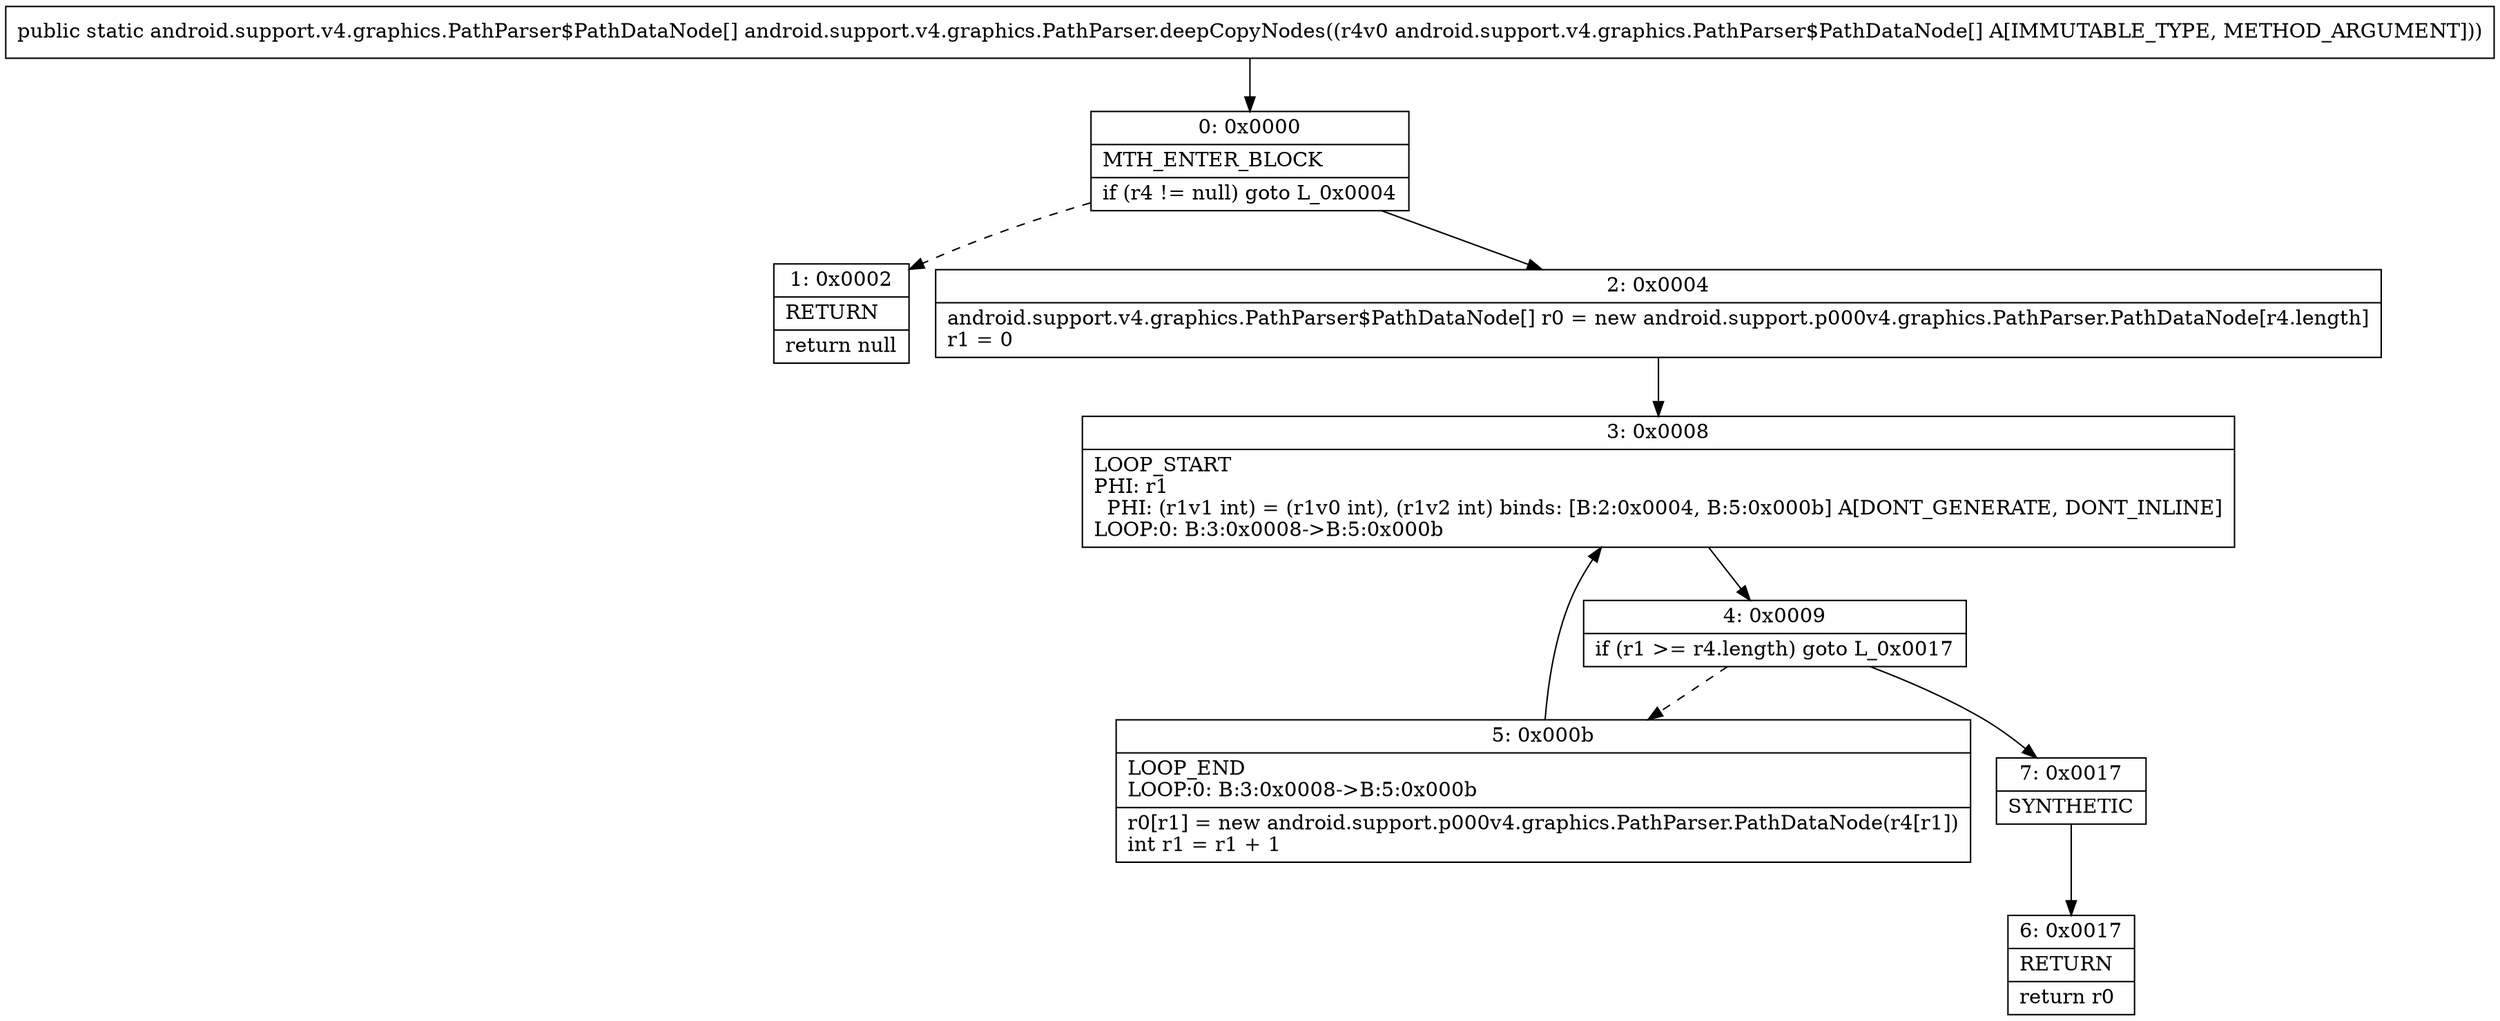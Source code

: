 digraph "CFG forandroid.support.v4.graphics.PathParser.deepCopyNodes([Landroid\/support\/v4\/graphics\/PathParser$PathDataNode;)[Landroid\/support\/v4\/graphics\/PathParser$PathDataNode;" {
Node_0 [shape=record,label="{0\:\ 0x0000|MTH_ENTER_BLOCK\l|if (r4 != null) goto L_0x0004\l}"];
Node_1 [shape=record,label="{1\:\ 0x0002|RETURN\l|return null\l}"];
Node_2 [shape=record,label="{2\:\ 0x0004|android.support.v4.graphics.PathParser$PathDataNode[] r0 = new android.support.p000v4.graphics.PathParser.PathDataNode[r4.length]\lr1 = 0\l}"];
Node_3 [shape=record,label="{3\:\ 0x0008|LOOP_START\lPHI: r1 \l  PHI: (r1v1 int) = (r1v0 int), (r1v2 int) binds: [B:2:0x0004, B:5:0x000b] A[DONT_GENERATE, DONT_INLINE]\lLOOP:0: B:3:0x0008\-\>B:5:0x000b\l}"];
Node_4 [shape=record,label="{4\:\ 0x0009|if (r1 \>= r4.length) goto L_0x0017\l}"];
Node_5 [shape=record,label="{5\:\ 0x000b|LOOP_END\lLOOP:0: B:3:0x0008\-\>B:5:0x000b\l|r0[r1] = new android.support.p000v4.graphics.PathParser.PathDataNode(r4[r1])\lint r1 = r1 + 1\l}"];
Node_6 [shape=record,label="{6\:\ 0x0017|RETURN\l|return r0\l}"];
Node_7 [shape=record,label="{7\:\ 0x0017|SYNTHETIC\l}"];
MethodNode[shape=record,label="{public static android.support.v4.graphics.PathParser$PathDataNode[] android.support.v4.graphics.PathParser.deepCopyNodes((r4v0 android.support.v4.graphics.PathParser$PathDataNode[] A[IMMUTABLE_TYPE, METHOD_ARGUMENT])) }"];
MethodNode -> Node_0;
Node_0 -> Node_1[style=dashed];
Node_0 -> Node_2;
Node_2 -> Node_3;
Node_3 -> Node_4;
Node_4 -> Node_5[style=dashed];
Node_4 -> Node_7;
Node_5 -> Node_3;
Node_7 -> Node_6;
}

